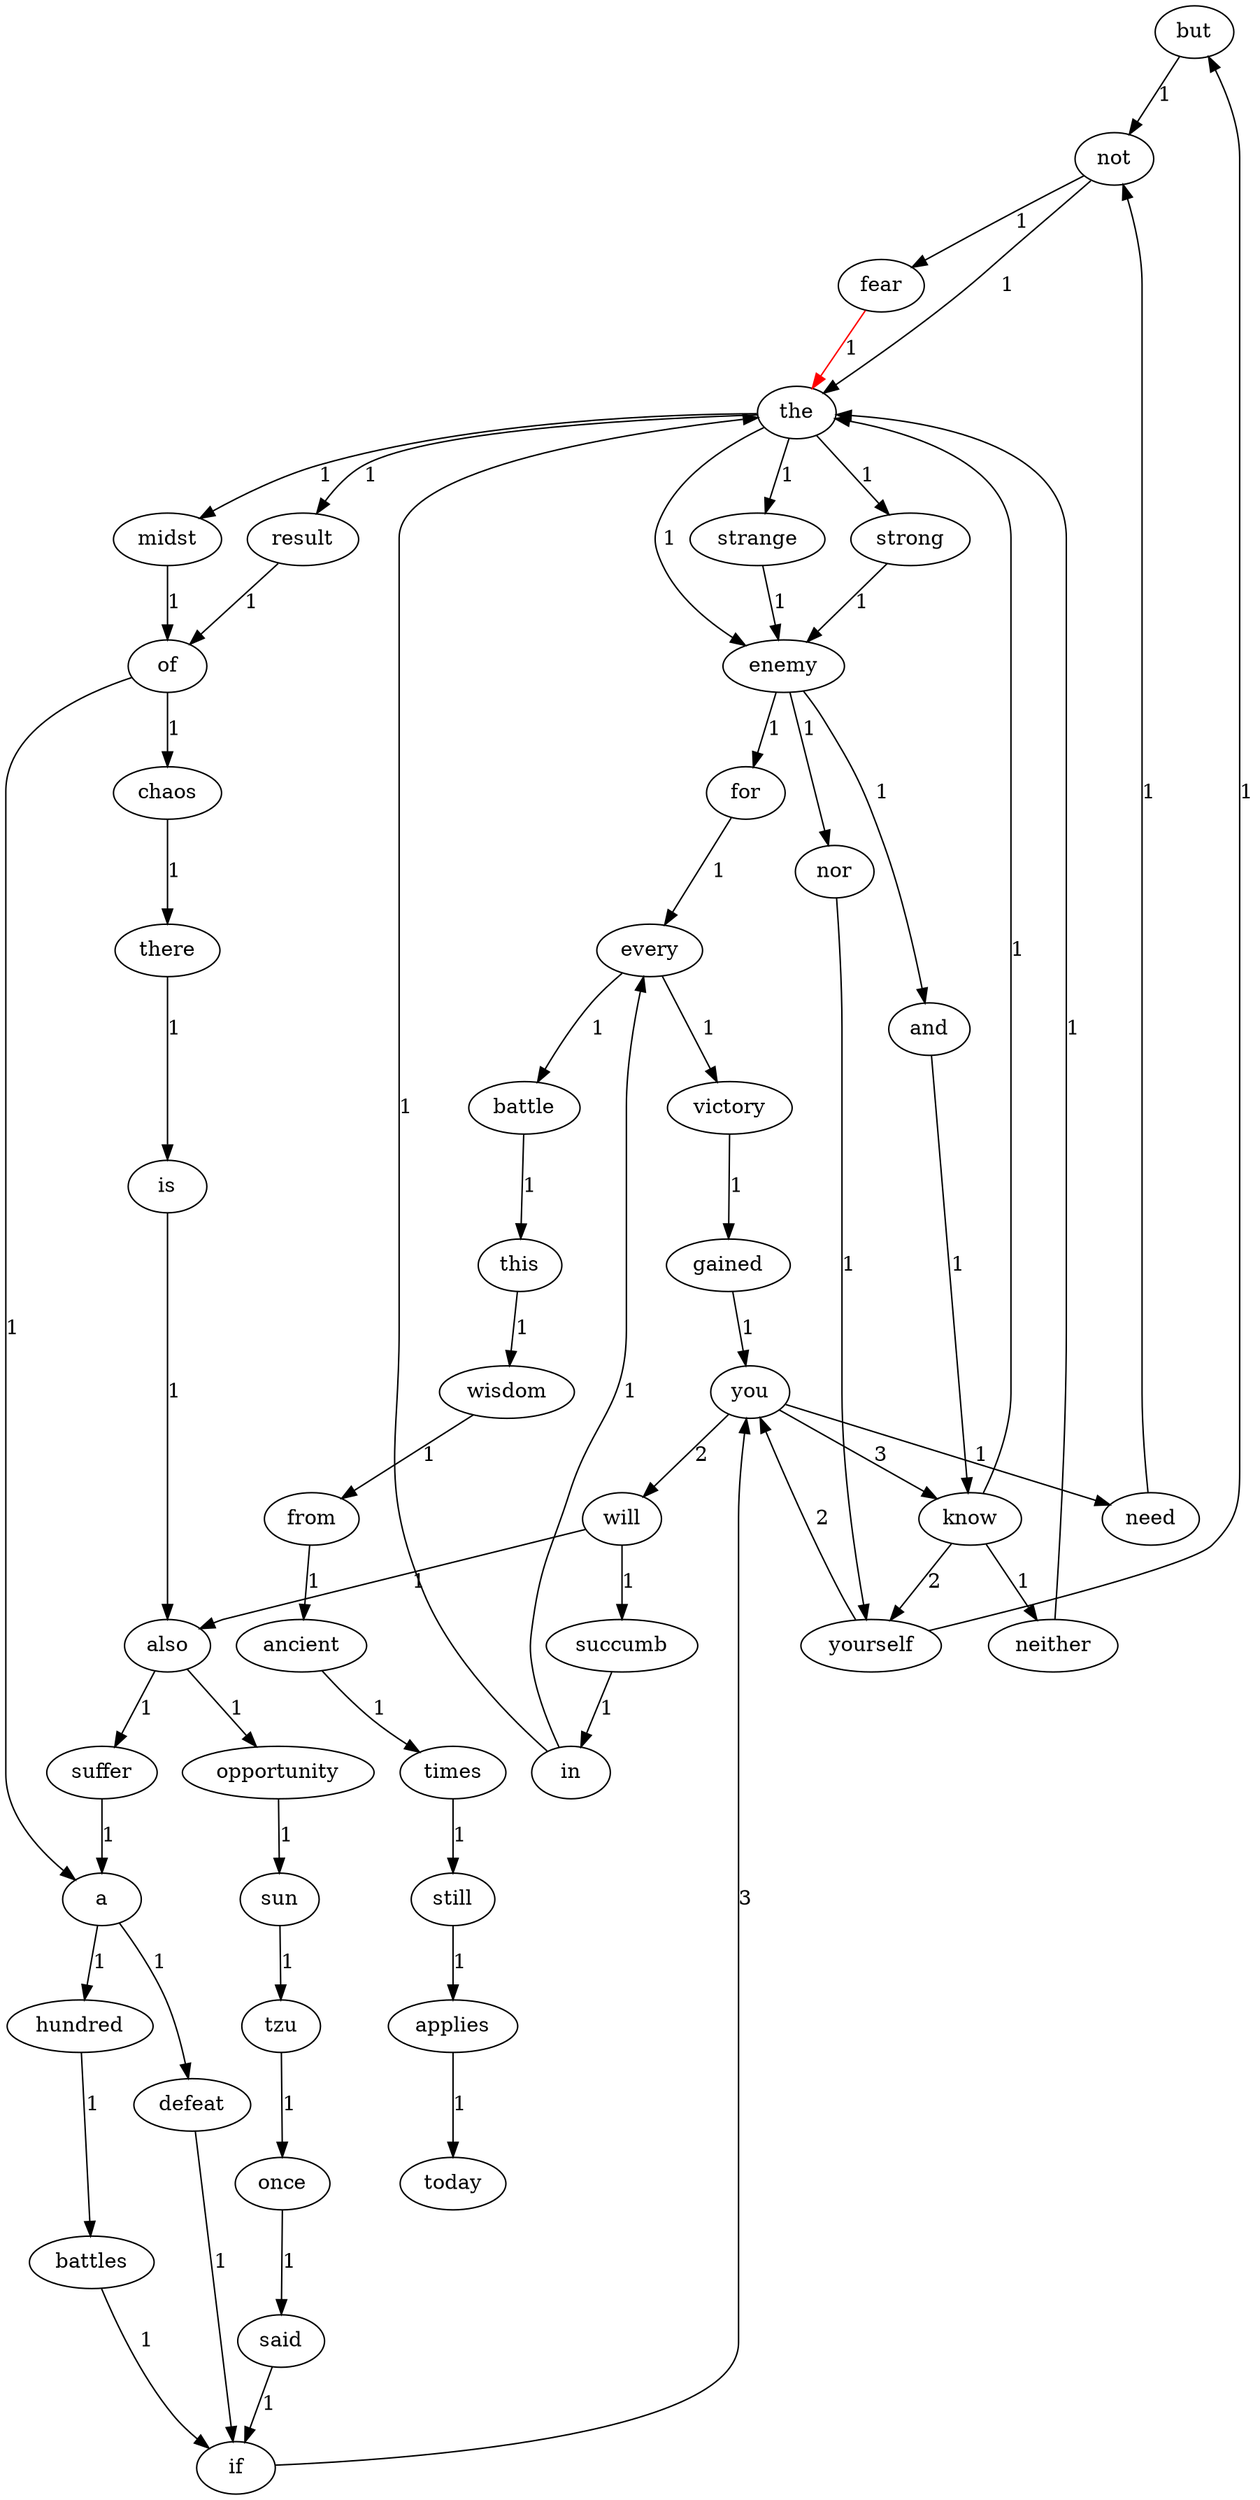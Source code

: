 digraph G {
    "but" -> "not" [label="1"];
    "strong" -> "enemy" [label="1"];
    "hundred" -> "battles" [label="1"];
    "for" -> "every" [label="1"];
    "enemy" -> "nor" [label="1"];
    "enemy" -> "and" [label="1"];
    "enemy" -> "for" [label="1"];
    "sun" -> "tzu" [label="1"];
    "wisdom" -> "from" [label="1"];
    "result" -> "of" [label="1"];
    "defeat" -> "if" [label="1"];
    "nor" -> "yourself" [label="1"];
    "not" -> "the" [label="1"];
    "not" -> "fear" [label="1"];
    "suffer" -> "a" [label="1"];
    "times" -> "still" [label="1"];
    "gained" -> "you" [label="1"];
    "and" -> "know" [label="1"];
    "of" -> "a" [label="1"];
    "of" -> "chaos" [label="1"];
    "midst" -> "of" [label="1"];
    "yourself" -> "but" [label="1"];
    "yourself" -> "you" [label="2"];
    "from" -> "ancient" [label="1"];
    "said" -> "if" [label="1"];
    "if" -> "you" [label="3"];
    "every" -> "battle" [label="1"];
    "every" -> "victory" [label="1"];
    "you" -> "need" [label="1"];
    "you" -> "will" [label="2"];
    "you" -> "know" [label="3"];
    "fear" -> "the" [label="1" color="red"];
    "a" -> "defeat" [label="1"];
    "a" -> "hundred" [label="1"];
    "still" -> "applies" [label="1"];
    "chaos" -> "there" [label="1"];
    "in" -> "the" [label="1"];
    "in" -> "every" [label="1"];
    "need" -> "not" [label="1"];
    "will" -> "also" [label="1"];
    "will" -> "succumb" [label="1"];
    "victory" -> "gained" [label="1"];
    "this" -> "wisdom" [label="1"];
    "opportunity" -> "sun" [label="1"];
    "is" -> "also" [label="1"];
    "also" -> "suffer" [label="1"];
    "also" -> "opportunity" [label="1"];
    "ancient" -> "times" [label="1"];
    "tzu" -> "once" [label="1"];
    "strange" -> "enemy" [label="1"];
    "the" -> "result" [label="1"];
    "the" -> "strong" [label="1"];
    "the" -> "midst" [label="1"];
    "the" -> "enemy" [label="1"];
    "the" -> "strange" [label="1"];
    "battle" -> "this" [label="1"];
    "applies" -> "today" [label="1"];
    "once" -> "said" [label="1"];
    "there" -> "is" [label="1"];
    "neither" -> "the" [label="1"];
    "know" -> "the" [label="1"];
    "know" -> "neither" [label="1"];
    "know" -> "yourself" [label="2"];
    "battles" -> "if" [label="1"];
    "succumb" -> "in" [label="1"];
}